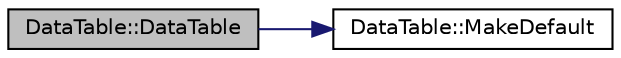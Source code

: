 digraph "DataTable::DataTable"
{
 // LATEX_PDF_SIZE
  edge [fontname="Helvetica",fontsize="10",labelfontname="Helvetica",labelfontsize="10"];
  node [fontname="Helvetica",fontsize="10",shape=record];
  rankdir="LR";
  Node1 [label="DataTable::DataTable",height=0.2,width=0.4,color="black", fillcolor="grey75", style="filled", fontcolor="black",tooltip=" "];
  Node1 -> Node2 [color="midnightblue",fontsize="10",style="solid",fontname="Helvetica"];
  Node2 [label="DataTable::MakeDefault",height=0.2,width=0.4,color="black", fillcolor="white", style="filled",URL="$struct_data_table.html#a6724743297572335b6c2ddf45dec5fa6",tooltip=" "];
}
